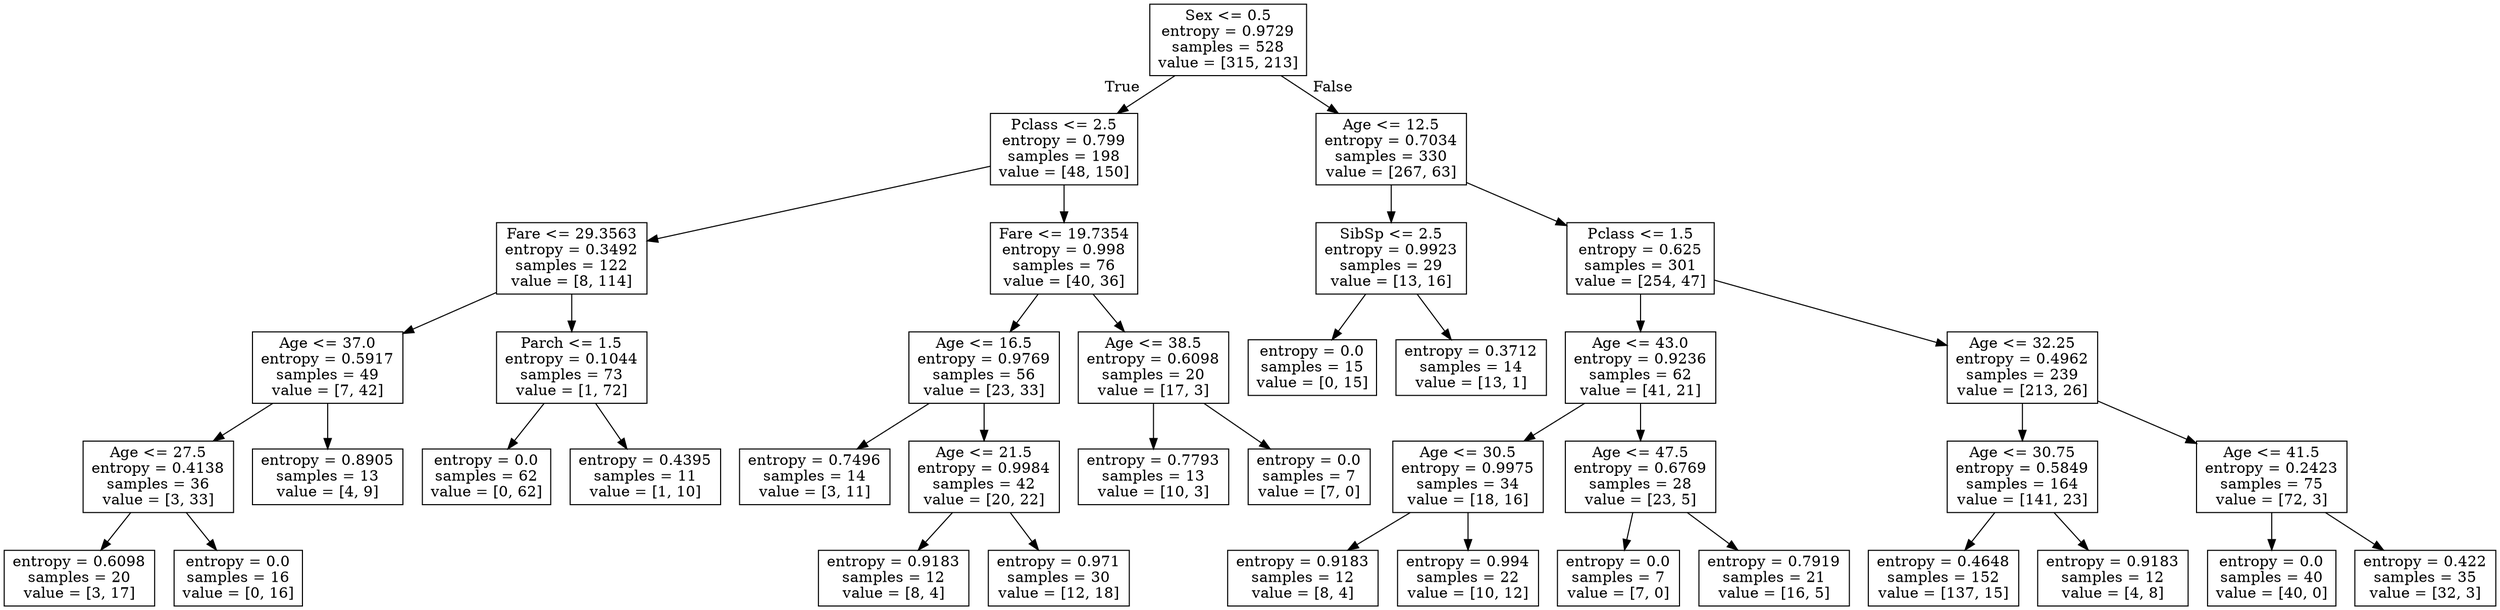 digraph Tree {
node [shape=box] ;
0 [label="Sex <= 0.5\nentropy = 0.9729\nsamples = 528\nvalue = [315, 213]"] ;
1 [label="Pclass <= 2.5\nentropy = 0.799\nsamples = 198\nvalue = [48, 150]"] ;
0 -> 1 [labeldistance=2.5, labelangle=45, headlabel="True"] ;
2 [label="Fare <= 29.3563\nentropy = 0.3492\nsamples = 122\nvalue = [8, 114]"] ;
1 -> 2 ;
3 [label="Age <= 37.0\nentropy = 0.5917\nsamples = 49\nvalue = [7, 42]"] ;
2 -> 3 ;
4 [label="Age <= 27.5\nentropy = 0.4138\nsamples = 36\nvalue = [3, 33]"] ;
3 -> 4 ;
5 [label="entropy = 0.6098\nsamples = 20\nvalue = [3, 17]"] ;
4 -> 5 ;
6 [label="entropy = 0.0\nsamples = 16\nvalue = [0, 16]"] ;
4 -> 6 ;
7 [label="entropy = 0.8905\nsamples = 13\nvalue = [4, 9]"] ;
3 -> 7 ;
8 [label="Parch <= 1.5\nentropy = 0.1044\nsamples = 73\nvalue = [1, 72]"] ;
2 -> 8 ;
9 [label="entropy = 0.0\nsamples = 62\nvalue = [0, 62]"] ;
8 -> 9 ;
10 [label="entropy = 0.4395\nsamples = 11\nvalue = [1, 10]"] ;
8 -> 10 ;
11 [label="Fare <= 19.7354\nentropy = 0.998\nsamples = 76\nvalue = [40, 36]"] ;
1 -> 11 ;
12 [label="Age <= 16.5\nentropy = 0.9769\nsamples = 56\nvalue = [23, 33]"] ;
11 -> 12 ;
13 [label="entropy = 0.7496\nsamples = 14\nvalue = [3, 11]"] ;
12 -> 13 ;
14 [label="Age <= 21.5\nentropy = 0.9984\nsamples = 42\nvalue = [20, 22]"] ;
12 -> 14 ;
15 [label="entropy = 0.9183\nsamples = 12\nvalue = [8, 4]"] ;
14 -> 15 ;
16 [label="entropy = 0.971\nsamples = 30\nvalue = [12, 18]"] ;
14 -> 16 ;
17 [label="Age <= 38.5\nentropy = 0.6098\nsamples = 20\nvalue = [17, 3]"] ;
11 -> 17 ;
18 [label="entropy = 0.7793\nsamples = 13\nvalue = [10, 3]"] ;
17 -> 18 ;
19 [label="entropy = 0.0\nsamples = 7\nvalue = [7, 0]"] ;
17 -> 19 ;
20 [label="Age <= 12.5\nentropy = 0.7034\nsamples = 330\nvalue = [267, 63]"] ;
0 -> 20 [labeldistance=2.5, labelangle=-45, headlabel="False"] ;
21 [label="SibSp <= 2.5\nentropy = 0.9923\nsamples = 29\nvalue = [13, 16]"] ;
20 -> 21 ;
22 [label="entropy = 0.0\nsamples = 15\nvalue = [0, 15]"] ;
21 -> 22 ;
23 [label="entropy = 0.3712\nsamples = 14\nvalue = [13, 1]"] ;
21 -> 23 ;
24 [label="Pclass <= 1.5\nentropy = 0.625\nsamples = 301\nvalue = [254, 47]"] ;
20 -> 24 ;
25 [label="Age <= 43.0\nentropy = 0.9236\nsamples = 62\nvalue = [41, 21]"] ;
24 -> 25 ;
26 [label="Age <= 30.5\nentropy = 0.9975\nsamples = 34\nvalue = [18, 16]"] ;
25 -> 26 ;
27 [label="entropy = 0.9183\nsamples = 12\nvalue = [8, 4]"] ;
26 -> 27 ;
28 [label="entropy = 0.994\nsamples = 22\nvalue = [10, 12]"] ;
26 -> 28 ;
29 [label="Age <= 47.5\nentropy = 0.6769\nsamples = 28\nvalue = [23, 5]"] ;
25 -> 29 ;
30 [label="entropy = 0.0\nsamples = 7\nvalue = [7, 0]"] ;
29 -> 30 ;
31 [label="entropy = 0.7919\nsamples = 21\nvalue = [16, 5]"] ;
29 -> 31 ;
32 [label="Age <= 32.25\nentropy = 0.4962\nsamples = 239\nvalue = [213, 26]"] ;
24 -> 32 ;
33 [label="Age <= 30.75\nentropy = 0.5849\nsamples = 164\nvalue = [141, 23]"] ;
32 -> 33 ;
34 [label="entropy = 0.4648\nsamples = 152\nvalue = [137, 15]"] ;
33 -> 34 ;
35 [label="entropy = 0.9183\nsamples = 12\nvalue = [4, 8]"] ;
33 -> 35 ;
36 [label="Age <= 41.5\nentropy = 0.2423\nsamples = 75\nvalue = [72, 3]"] ;
32 -> 36 ;
37 [label="entropy = 0.0\nsamples = 40\nvalue = [40, 0]"] ;
36 -> 37 ;
38 [label="entropy = 0.422\nsamples = 35\nvalue = [32, 3]"] ;
36 -> 38 ;
}